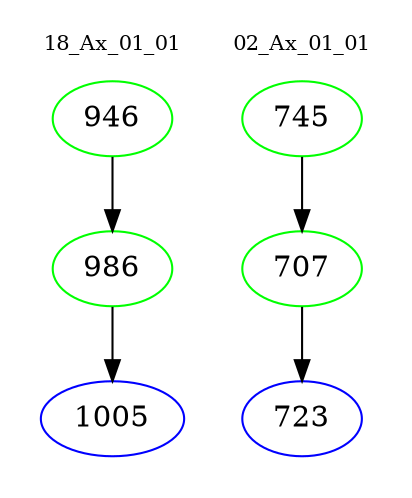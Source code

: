 digraph{
subgraph cluster_0 {
color = white
label = "18_Ax_01_01";
fontsize=10;
T0_946 [label="946", color="green"]
T0_946 -> T0_986 [color="black"]
T0_986 [label="986", color="green"]
T0_986 -> T0_1005 [color="black"]
T0_1005 [label="1005", color="blue"]
}
subgraph cluster_1 {
color = white
label = "02_Ax_01_01";
fontsize=10;
T1_745 [label="745", color="green"]
T1_745 -> T1_707 [color="black"]
T1_707 [label="707", color="green"]
T1_707 -> T1_723 [color="black"]
T1_723 [label="723", color="blue"]
}
}

